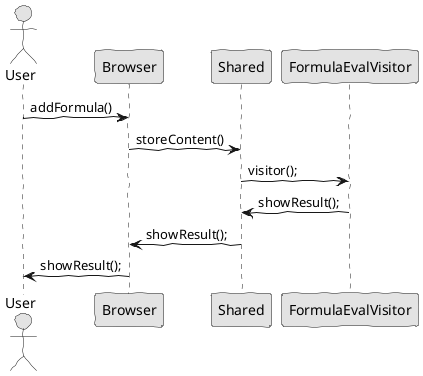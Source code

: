 @startuml  analysis.png
skinparam handwritten true
skinparam monochrome true
skinparam packageStyle rect
skinparam defaultFontName FG Virgil
skinparam shadowing false

actor User

User -> Browser : addFormula() 
Browser -> Shared : storeContent()
Shared -> FormulaEvalVisitor : visitor();
FormulaEvalVisitor -> Shared : showResult();
Shared -> Browser : showResult();
Browser -> User : showResult();

@enduml